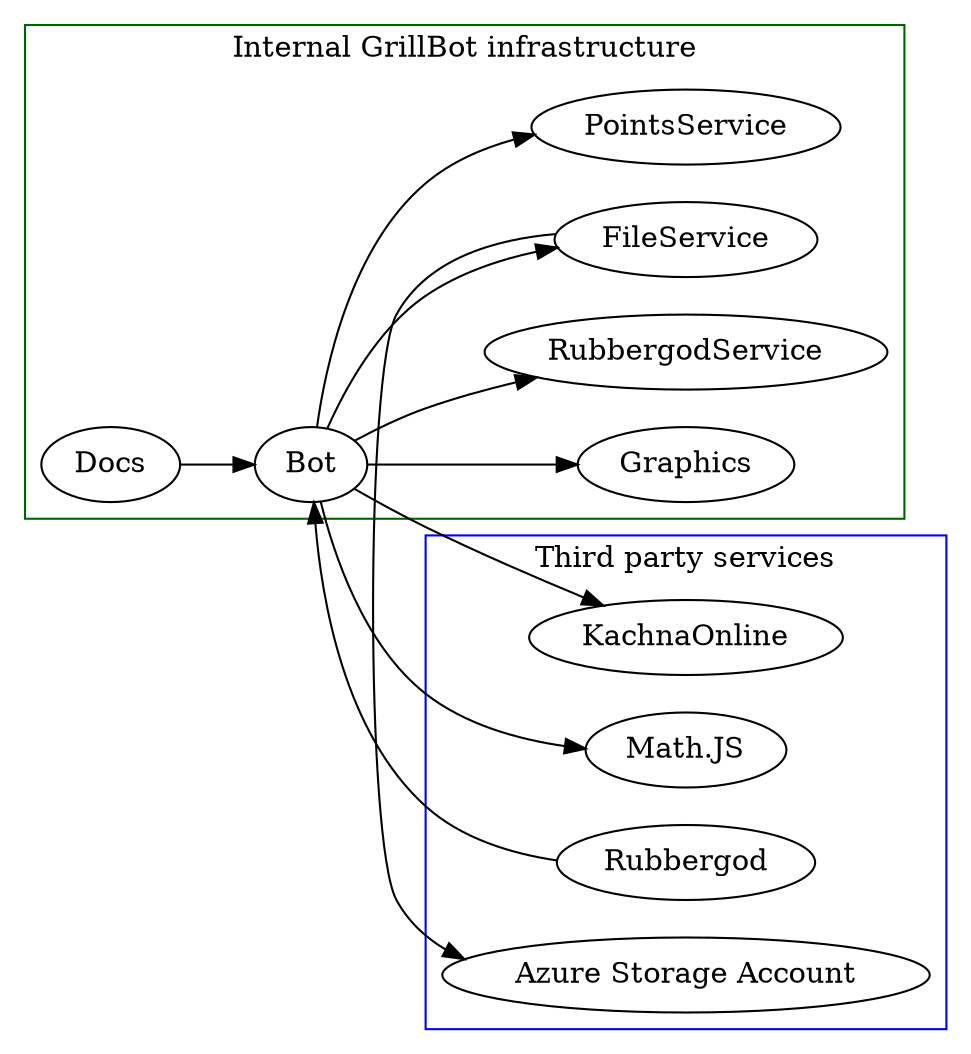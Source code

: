 digraph GrillBotInfrastructure {
    rankdir=LR
    
    subgraph cluster_0 {
        color=Darkgreen
        
        Bot
        Graphics
        Docs
        RubbergodService
        FileService
        PointsService
        
        label = "Internal GrillBot infrastructure";
    }

    subgraph cluster_1 {
        color=blue
        
        KachnaOnline
        MathJs[label="Math.JS"]
        Rubbergod
        AzureStorageAccount[label="Azure Storage Account"]
        
        label = "Third party services";
    }
  
    Docs -> Bot
    Bot -> MathJs
    Bot -> KachnaOnline
    Bot -> Graphics
    Bot -> RubbergodService
    Bot -> PointsService
    Rubbergod -> Bot
    Bot -> FileService
    FileService -> AzureStorageAccount
}
